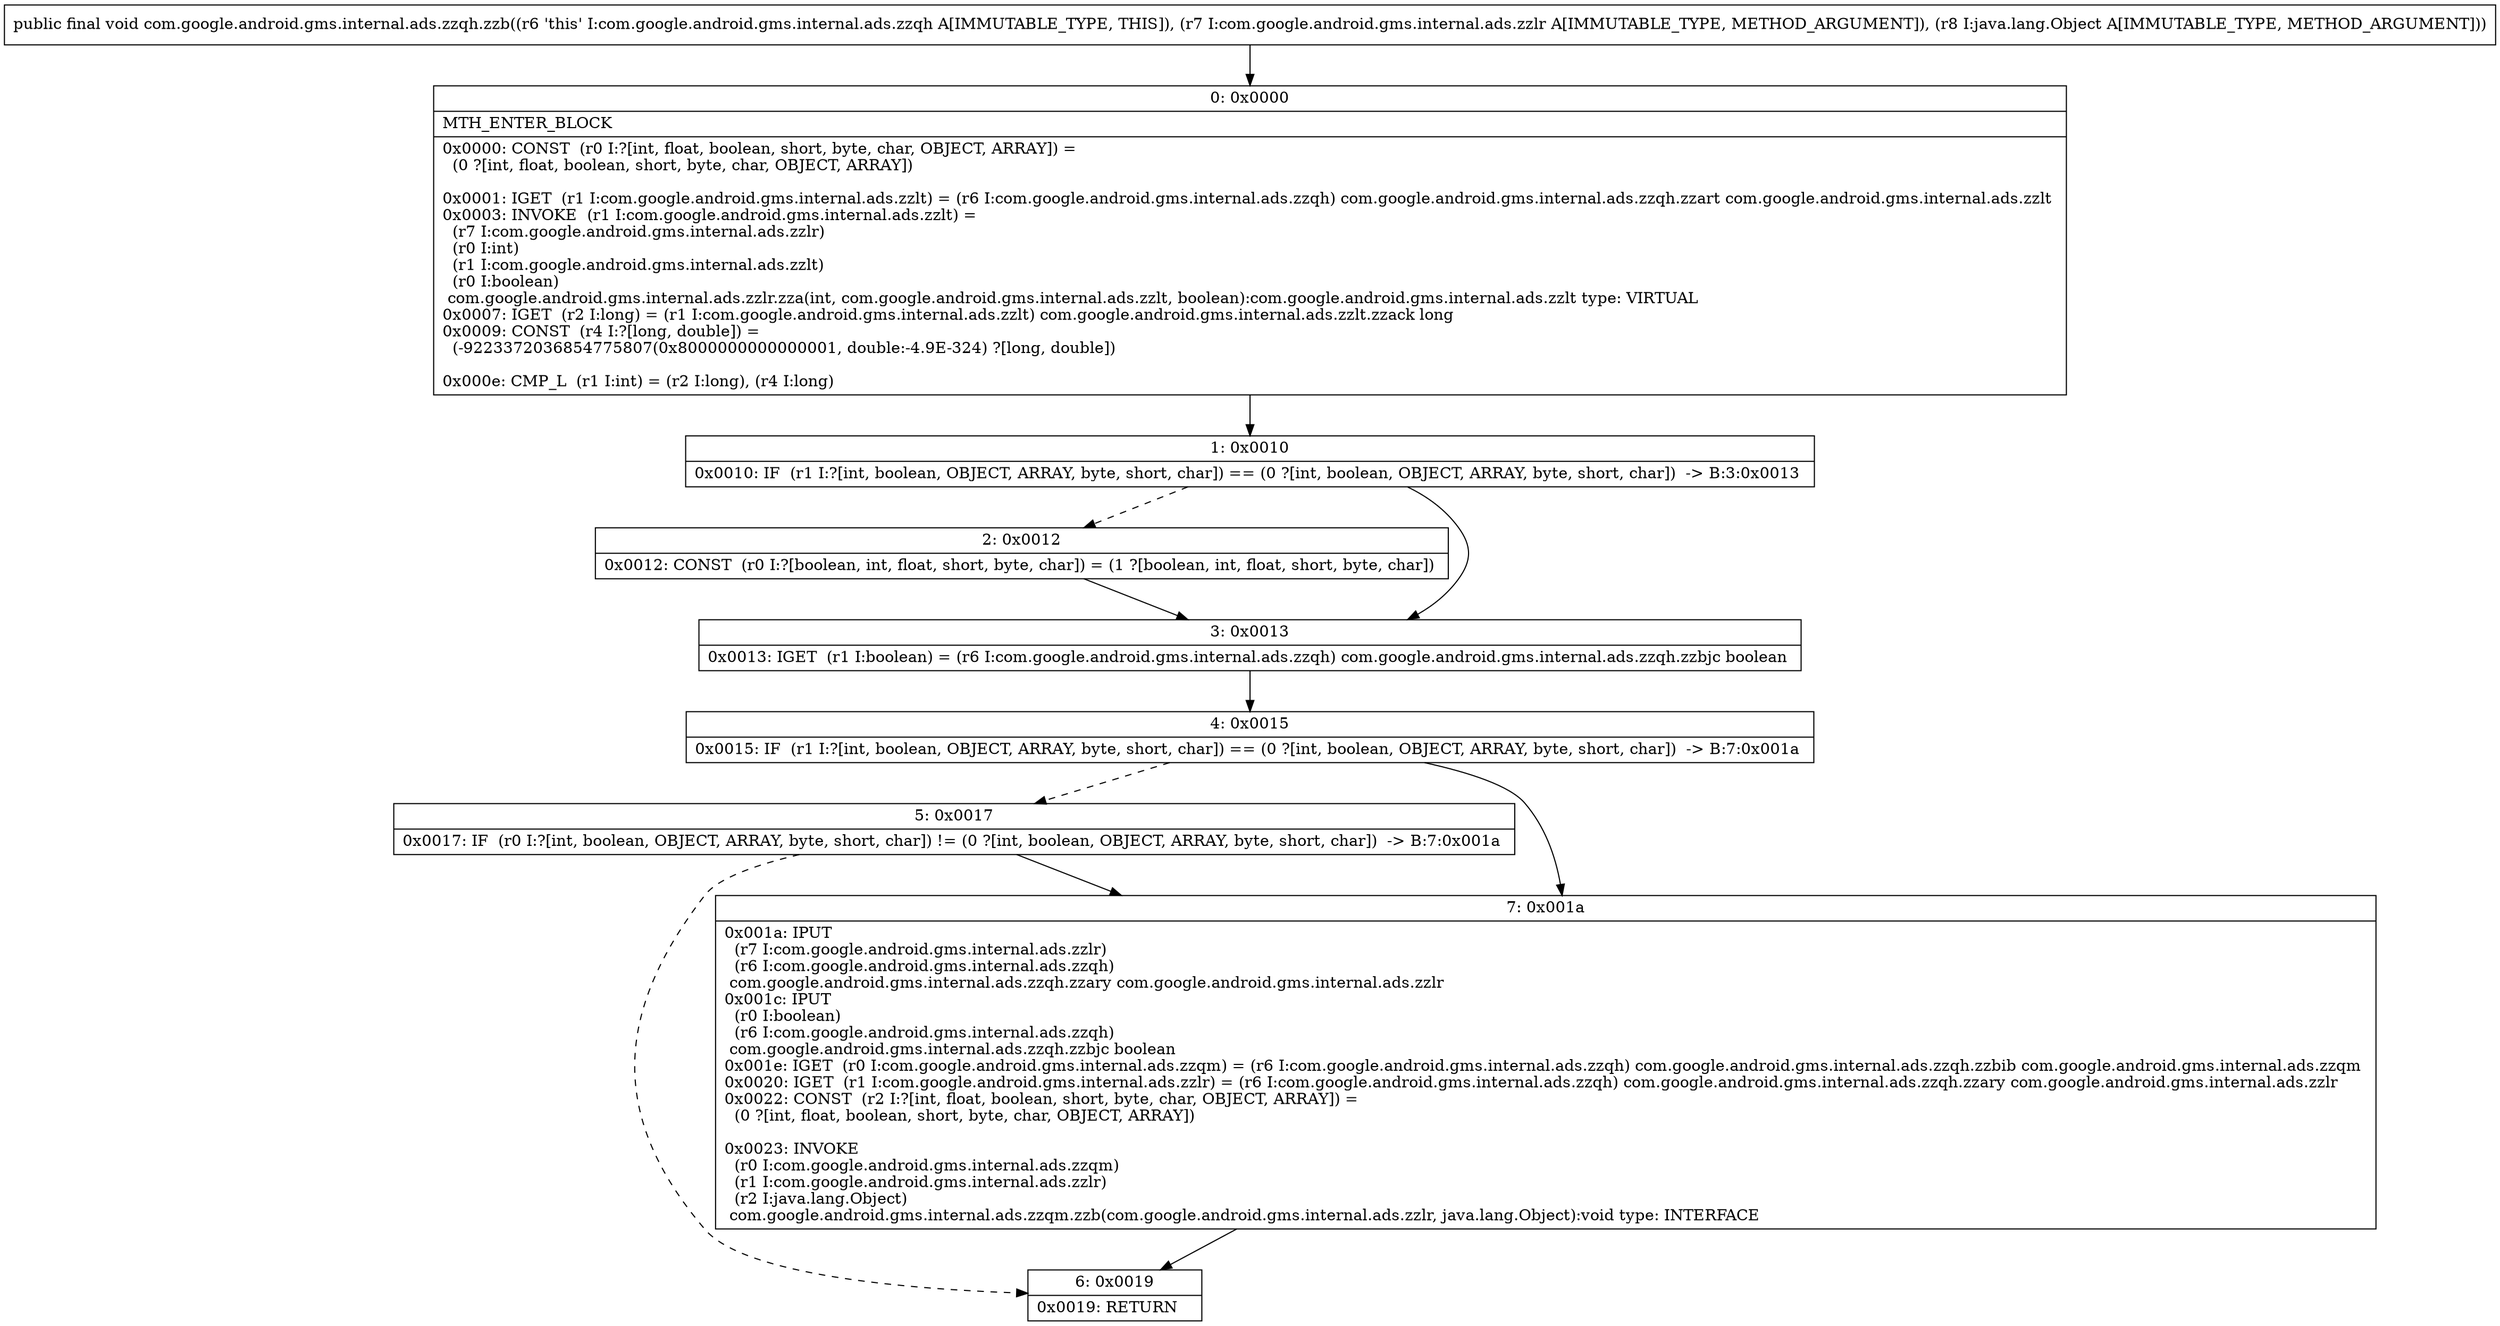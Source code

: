 digraph "CFG forcom.google.android.gms.internal.ads.zzqh.zzb(Lcom\/google\/android\/gms\/internal\/ads\/zzlr;Ljava\/lang\/Object;)V" {
Node_0 [shape=record,label="{0\:\ 0x0000|MTH_ENTER_BLOCK\l|0x0000: CONST  (r0 I:?[int, float, boolean, short, byte, char, OBJECT, ARRAY]) = \l  (0 ?[int, float, boolean, short, byte, char, OBJECT, ARRAY])\l \l0x0001: IGET  (r1 I:com.google.android.gms.internal.ads.zzlt) = (r6 I:com.google.android.gms.internal.ads.zzqh) com.google.android.gms.internal.ads.zzqh.zzart com.google.android.gms.internal.ads.zzlt \l0x0003: INVOKE  (r1 I:com.google.android.gms.internal.ads.zzlt) = \l  (r7 I:com.google.android.gms.internal.ads.zzlr)\l  (r0 I:int)\l  (r1 I:com.google.android.gms.internal.ads.zzlt)\l  (r0 I:boolean)\l com.google.android.gms.internal.ads.zzlr.zza(int, com.google.android.gms.internal.ads.zzlt, boolean):com.google.android.gms.internal.ads.zzlt type: VIRTUAL \l0x0007: IGET  (r2 I:long) = (r1 I:com.google.android.gms.internal.ads.zzlt) com.google.android.gms.internal.ads.zzlt.zzack long \l0x0009: CONST  (r4 I:?[long, double]) = \l  (\-9223372036854775807(0x8000000000000001, double:\-4.9E\-324) ?[long, double])\l \l0x000e: CMP_L  (r1 I:int) = (r2 I:long), (r4 I:long) \l}"];
Node_1 [shape=record,label="{1\:\ 0x0010|0x0010: IF  (r1 I:?[int, boolean, OBJECT, ARRAY, byte, short, char]) == (0 ?[int, boolean, OBJECT, ARRAY, byte, short, char])  \-\> B:3:0x0013 \l}"];
Node_2 [shape=record,label="{2\:\ 0x0012|0x0012: CONST  (r0 I:?[boolean, int, float, short, byte, char]) = (1 ?[boolean, int, float, short, byte, char]) \l}"];
Node_3 [shape=record,label="{3\:\ 0x0013|0x0013: IGET  (r1 I:boolean) = (r6 I:com.google.android.gms.internal.ads.zzqh) com.google.android.gms.internal.ads.zzqh.zzbjc boolean \l}"];
Node_4 [shape=record,label="{4\:\ 0x0015|0x0015: IF  (r1 I:?[int, boolean, OBJECT, ARRAY, byte, short, char]) == (0 ?[int, boolean, OBJECT, ARRAY, byte, short, char])  \-\> B:7:0x001a \l}"];
Node_5 [shape=record,label="{5\:\ 0x0017|0x0017: IF  (r0 I:?[int, boolean, OBJECT, ARRAY, byte, short, char]) != (0 ?[int, boolean, OBJECT, ARRAY, byte, short, char])  \-\> B:7:0x001a \l}"];
Node_6 [shape=record,label="{6\:\ 0x0019|0x0019: RETURN   \l}"];
Node_7 [shape=record,label="{7\:\ 0x001a|0x001a: IPUT  \l  (r7 I:com.google.android.gms.internal.ads.zzlr)\l  (r6 I:com.google.android.gms.internal.ads.zzqh)\l com.google.android.gms.internal.ads.zzqh.zzary com.google.android.gms.internal.ads.zzlr \l0x001c: IPUT  \l  (r0 I:boolean)\l  (r6 I:com.google.android.gms.internal.ads.zzqh)\l com.google.android.gms.internal.ads.zzqh.zzbjc boolean \l0x001e: IGET  (r0 I:com.google.android.gms.internal.ads.zzqm) = (r6 I:com.google.android.gms.internal.ads.zzqh) com.google.android.gms.internal.ads.zzqh.zzbib com.google.android.gms.internal.ads.zzqm \l0x0020: IGET  (r1 I:com.google.android.gms.internal.ads.zzlr) = (r6 I:com.google.android.gms.internal.ads.zzqh) com.google.android.gms.internal.ads.zzqh.zzary com.google.android.gms.internal.ads.zzlr \l0x0022: CONST  (r2 I:?[int, float, boolean, short, byte, char, OBJECT, ARRAY]) = \l  (0 ?[int, float, boolean, short, byte, char, OBJECT, ARRAY])\l \l0x0023: INVOKE  \l  (r0 I:com.google.android.gms.internal.ads.zzqm)\l  (r1 I:com.google.android.gms.internal.ads.zzlr)\l  (r2 I:java.lang.Object)\l com.google.android.gms.internal.ads.zzqm.zzb(com.google.android.gms.internal.ads.zzlr, java.lang.Object):void type: INTERFACE \l}"];
MethodNode[shape=record,label="{public final void com.google.android.gms.internal.ads.zzqh.zzb((r6 'this' I:com.google.android.gms.internal.ads.zzqh A[IMMUTABLE_TYPE, THIS]), (r7 I:com.google.android.gms.internal.ads.zzlr A[IMMUTABLE_TYPE, METHOD_ARGUMENT]), (r8 I:java.lang.Object A[IMMUTABLE_TYPE, METHOD_ARGUMENT])) }"];
MethodNode -> Node_0;
Node_0 -> Node_1;
Node_1 -> Node_2[style=dashed];
Node_1 -> Node_3;
Node_2 -> Node_3;
Node_3 -> Node_4;
Node_4 -> Node_5[style=dashed];
Node_4 -> Node_7;
Node_5 -> Node_6[style=dashed];
Node_5 -> Node_7;
Node_7 -> Node_6;
}

